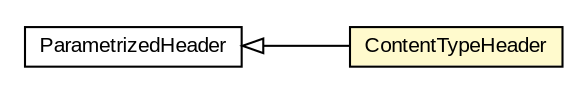 #!/usr/local/bin/dot
#
# Class diagram 
# Generated by UMLGraph version R5_6-24-gf6e263 (http://www.umlgraph.org/)
#

digraph G {
	edge [fontname="arial",fontsize=10,labelfontname="arial",labelfontsize=10];
	node [fontname="arial",fontsize=10,shape=plaintext];
	nodesep=0.25;
	ranksep=0.5;
	rankdir=LR;
	// io.reinert.requestor.header.ParametrizedHeader
	c2523 [label=<<table title="io.reinert.requestor.header.ParametrizedHeader" border="0" cellborder="1" cellspacing="0" cellpadding="2" port="p" href="./ParametrizedHeader.html">
		<tr><td><table border="0" cellspacing="0" cellpadding="1">
<tr><td align="center" balign="center"> ParametrizedHeader </td></tr>
		</table></td></tr>
		</table>>, URL="./ParametrizedHeader.html", fontname="arial", fontcolor="black", fontsize=10.0];
	// io.reinert.requestor.header.ContentTypeHeader
	c2528 [label=<<table title="io.reinert.requestor.header.ContentTypeHeader" border="0" cellborder="1" cellspacing="0" cellpadding="2" port="p" bgcolor="lemonChiffon" href="./ContentTypeHeader.html">
		<tr><td><table border="0" cellspacing="0" cellpadding="1">
<tr><td align="center" balign="center"> ContentTypeHeader </td></tr>
		</table></td></tr>
		</table>>, URL="./ContentTypeHeader.html", fontname="arial", fontcolor="black", fontsize=10.0];
	//io.reinert.requestor.header.ContentTypeHeader extends io.reinert.requestor.header.ParametrizedHeader
	c2523:p -> c2528:p [dir=back,arrowtail=empty];
}

